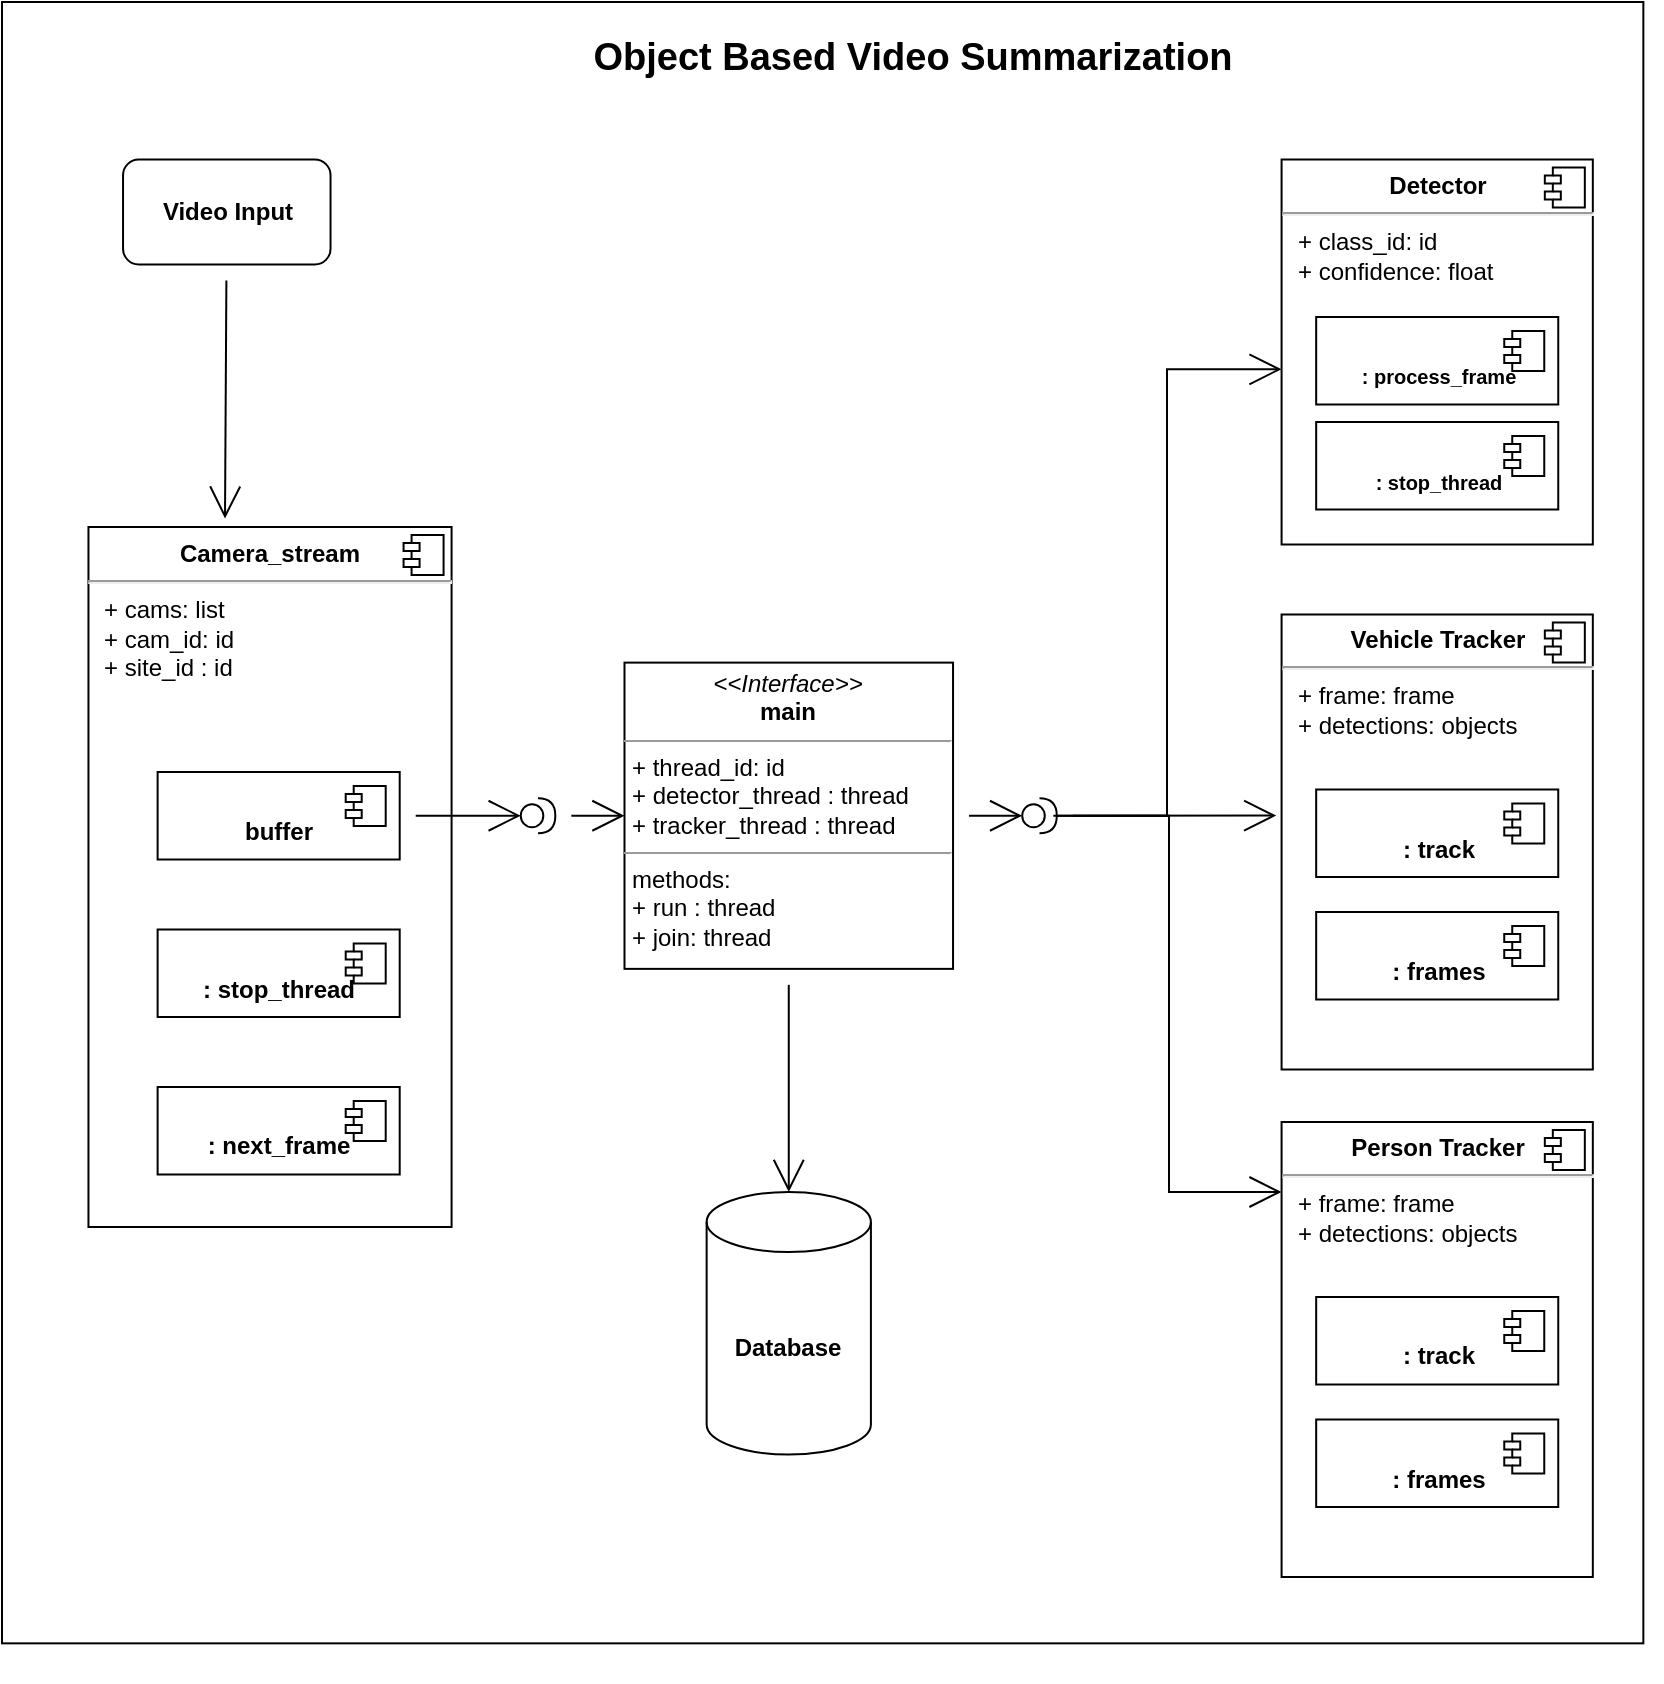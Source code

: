 <mxfile version="15.3.5" type="github">
  <diagram name="Page-1" id="c4acf3e9-155e-7222-9cf6-157b1a14988f">
    <mxGraphModel dx="2062" dy="1141" grid="1" gridSize="10" guides="1" tooltips="1" connect="1" arrows="1" fold="1" page="1" pageScale="1" pageWidth="850" pageHeight="1100" background="none" math="0" shadow="0">
      <root>
        <mxCell id="0" />
        <mxCell id="1" parent="0" />
        <mxCell id="iDFG-dYF0voFgnFOYbue-16" value="" style="group" vertex="1" connectable="0" parent="1">
          <mxGeometry x="10" y="90" width="830" height="840" as="geometry" />
        </mxCell>
        <mxCell id="FDL3EOboaCRYGbFpYxJP-1" value="&lt;p style=&quot;margin: 0px ; margin-top: 6px ; text-align: center&quot;&gt;&lt;b&gt;Camera_stream&lt;/b&gt;&lt;/p&gt;&lt;hr&gt;&lt;p style=&quot;margin: 0px ; margin-left: 8px&quot;&gt;+ cams: list&lt;br&gt;+ cam_id: id&lt;/p&gt;&lt;p style=&quot;margin: 0px ; margin-left: 8px&quot;&gt;+ site_id : id&lt;/p&gt;&lt;p style=&quot;margin: 0px ; margin-left: 8px&quot;&gt;&lt;span style=&quot;white-space: pre&quot;&gt; &lt;/span&gt;&lt;span style=&quot;white-space: pre&quot;&gt; &lt;/span&gt;&lt;br&gt;&lt;/p&gt;" style="align=left;overflow=fill;html=1;dropTarget=0;hachureGap=4;pointerEvents=0;" parent="iDFG-dYF0voFgnFOYbue-16" vertex="1">
          <mxGeometry x="43.229" y="262.5" width="181.562" height="350" as="geometry" />
        </mxCell>
        <mxCell id="FDL3EOboaCRYGbFpYxJP-2" value="" style="shape=component;jettyWidth=8;jettyHeight=4;" parent="FDL3EOboaCRYGbFpYxJP-1" vertex="1">
          <mxGeometry x="1" width="20" height="20" relative="1" as="geometry">
            <mxPoint x="-24" y="4" as="offset" />
          </mxGeometry>
        </mxCell>
        <mxCell id="FDL3EOboaCRYGbFpYxJP-3" value="&lt;p style=&quot;margin: 0px ; margin-top: 6px ; text-align: center&quot;&gt;&lt;b&gt;Detector&lt;/b&gt;&lt;/p&gt;&lt;hr&gt;&lt;p style=&quot;margin: 0px ; margin-left: 8px&quot;&gt;+ class_id: id&lt;br&gt;+ confidence: float&amp;nbsp;&lt;/p&gt;" style="align=left;overflow=fill;html=1;dropTarget=0;hachureGap=4;pointerEvents=0;" parent="iDFG-dYF0voFgnFOYbue-16" vertex="1">
          <mxGeometry x="639.792" y="78.75" width="155.625" height="192.5" as="geometry" />
        </mxCell>
        <mxCell id="FDL3EOboaCRYGbFpYxJP-4" value="" style="shape=component;jettyWidth=8;jettyHeight=4;" parent="FDL3EOboaCRYGbFpYxJP-3" vertex="1">
          <mxGeometry x="1" width="20" height="20" relative="1" as="geometry">
            <mxPoint x="-24" y="4" as="offset" />
          </mxGeometry>
        </mxCell>
        <mxCell id="FDL3EOboaCRYGbFpYxJP-5" value="&lt;p style=&quot;margin: 0px ; margin-top: 6px ; text-align: center&quot;&gt;&lt;b&gt;Vehicle Tracker&lt;/b&gt;&lt;/p&gt;&lt;hr&gt;&lt;p style=&quot;margin: 0px ; margin-left: 8px&quot;&gt;+ frame: frame&lt;br&gt;+ detections: objects&lt;/p&gt;&lt;p style=&quot;margin: 0px ; margin-left: 8px&quot;&gt;&lt;br&gt;&lt;/p&gt;" style="align=left;overflow=fill;html=1;dropTarget=0;hachureGap=4;pointerEvents=0;" parent="iDFG-dYF0voFgnFOYbue-16" vertex="1">
          <mxGeometry x="639.792" y="306.25" width="155.625" height="227.5" as="geometry" />
        </mxCell>
        <mxCell id="FDL3EOboaCRYGbFpYxJP-6" value="" style="shape=component;jettyWidth=8;jettyHeight=4;" parent="FDL3EOboaCRYGbFpYxJP-5" vertex="1">
          <mxGeometry x="1" width="20" height="20" relative="1" as="geometry">
            <mxPoint x="-24" y="4" as="offset" />
          </mxGeometry>
        </mxCell>
        <mxCell id="FDL3EOboaCRYGbFpYxJP-10" value="&lt;br&gt;&lt;b&gt;: next_frame&lt;/b&gt;" style="html=1;dropTarget=0;hachureGap=4;pointerEvents=0;" parent="iDFG-dYF0voFgnFOYbue-16" vertex="1">
          <mxGeometry x="77.812" y="542.5" width="121.042" height="43.75" as="geometry" />
        </mxCell>
        <mxCell id="FDL3EOboaCRYGbFpYxJP-11" value="" style="shape=module;jettyWidth=8;jettyHeight=4;" parent="FDL3EOboaCRYGbFpYxJP-10" vertex="1">
          <mxGeometry x="1" width="20" height="20" relative="1" as="geometry">
            <mxPoint x="-27" y="7" as="offset" />
          </mxGeometry>
        </mxCell>
        <mxCell id="FDL3EOboaCRYGbFpYxJP-16" value="&lt;br&gt;&lt;b&gt;: stop_thread&lt;/b&gt;" style="html=1;dropTarget=0;hachureGap=4;pointerEvents=0;" parent="iDFG-dYF0voFgnFOYbue-16" vertex="1">
          <mxGeometry x="77.812" y="463.75" width="121.042" height="43.75" as="geometry" />
        </mxCell>
        <mxCell id="FDL3EOboaCRYGbFpYxJP-17" value="" style="shape=module;jettyWidth=8;jettyHeight=4;" parent="FDL3EOboaCRYGbFpYxJP-16" vertex="1">
          <mxGeometry x="1" width="20" height="20" relative="1" as="geometry">
            <mxPoint x="-27" y="7" as="offset" />
          </mxGeometry>
        </mxCell>
        <mxCell id="FDL3EOboaCRYGbFpYxJP-21" value="&lt;br&gt;&lt;b&gt;buffer&lt;/b&gt;" style="html=1;dropTarget=0;hachureGap=4;pointerEvents=0;" parent="iDFG-dYF0voFgnFOYbue-16" vertex="1">
          <mxGeometry x="77.812" y="385" width="121.042" height="43.75" as="geometry" />
        </mxCell>
        <mxCell id="FDL3EOboaCRYGbFpYxJP-22" value="" style="shape=module;jettyWidth=8;jettyHeight=4;" parent="FDL3EOboaCRYGbFpYxJP-21" vertex="1">
          <mxGeometry x="1" width="20" height="20" relative="1" as="geometry">
            <mxPoint x="-27" y="7" as="offset" />
          </mxGeometry>
        </mxCell>
        <mxCell id="FDL3EOboaCRYGbFpYxJP-76" style="edgeStyle=none;curved=1;rounded=0;orthogonalLoop=1;jettySize=auto;html=1;entryX=0.376;entryY=-0.012;entryDx=0;entryDy=0;entryPerimeter=0;endArrow=open;startSize=14;endSize=14;sourcePerimeterSpacing=8;targetPerimeterSpacing=8;" parent="iDFG-dYF0voFgnFOYbue-16" source="FDL3EOboaCRYGbFpYxJP-23" target="FDL3EOboaCRYGbFpYxJP-1" edge="1">
          <mxGeometry relative="1" as="geometry" />
        </mxCell>
        <mxCell id="FDL3EOboaCRYGbFpYxJP-23" value="&lt;b&gt;Video Input&lt;/b&gt;" style="rounded=1;whiteSpace=wrap;html=1;hachureGap=4;pointerEvents=0;" parent="iDFG-dYF0voFgnFOYbue-16" vertex="1">
          <mxGeometry x="60.521" y="78.75" width="103.75" height="52.5" as="geometry" />
        </mxCell>
        <mxCell id="FDL3EOboaCRYGbFpYxJP-85" style="edgeStyle=elbowEdgeStyle;rounded=0;orthogonalLoop=1;jettySize=auto;html=1;entryX=0;entryY=0.545;entryDx=0;entryDy=0;entryPerimeter=0;endArrow=open;startSize=14;endSize=14;sourcePerimeterSpacing=8;targetPerimeterSpacing=8;" parent="iDFG-dYF0voFgnFOYbue-16" target="FDL3EOboaCRYGbFpYxJP-3" edge="1">
          <mxGeometry relative="1" as="geometry">
            <mxPoint x="525.667" y="406.875" as="sourcePoint" />
          </mxGeometry>
        </mxCell>
        <mxCell id="FDL3EOboaCRYGbFpYxJP-68" value="" style="shape=providedRequiredInterface;html=1;verticalLabelPosition=bottom;hachureGap=4;pointerEvents=0;" parent="iDFG-dYF0voFgnFOYbue-16" vertex="1">
          <mxGeometry x="259.375" y="398.125" width="17.292" height="17.5" as="geometry" />
        </mxCell>
        <mxCell id="FDL3EOboaCRYGbFpYxJP-60" style="edgeStyle=none;curved=1;rounded=0;orthogonalLoop=1;jettySize=auto;html=1;entryX=0;entryY=0.5;entryDx=0;entryDy=0;entryPerimeter=0;endArrow=open;startSize=14;endSize=14;sourcePerimeterSpacing=8;targetPerimeterSpacing=8;" parent="iDFG-dYF0voFgnFOYbue-16" source="FDL3EOboaCRYGbFpYxJP-21" target="FDL3EOboaCRYGbFpYxJP-68" edge="1">
          <mxGeometry relative="1" as="geometry">
            <mxPoint x="224.792" y="406.875" as="targetPoint" />
          </mxGeometry>
        </mxCell>
        <mxCell id="FDL3EOboaCRYGbFpYxJP-70" value="&lt;font style=&quot;font-size: 10px&quot;&gt;&lt;br&gt;&lt;b&gt;: process_frame&lt;/b&gt;&lt;/font&gt;" style="html=1;dropTarget=0;hachureGap=4;pointerEvents=0;" parent="iDFG-dYF0voFgnFOYbue-16" vertex="1">
          <mxGeometry x="657.083" y="157.5" width="121.042" height="43.75" as="geometry" />
        </mxCell>
        <mxCell id="FDL3EOboaCRYGbFpYxJP-71" value="" style="shape=module;jettyWidth=8;jettyHeight=4;" parent="FDL3EOboaCRYGbFpYxJP-70" vertex="1">
          <mxGeometry x="1" width="20" height="20" relative="1" as="geometry">
            <mxPoint x="-27" y="7" as="offset" />
          </mxGeometry>
        </mxCell>
        <mxCell id="FDL3EOboaCRYGbFpYxJP-72" value="&lt;font style=&quot;font-size: 10px&quot;&gt;&lt;br&gt;&lt;b&gt;: stop_thread&lt;/b&gt;&lt;/font&gt;" style="html=1;dropTarget=0;hachureGap=4;pointerEvents=0;" parent="iDFG-dYF0voFgnFOYbue-16" vertex="1">
          <mxGeometry x="657.083" y="210" width="121.042" height="43.75" as="geometry" />
        </mxCell>
        <mxCell id="FDL3EOboaCRYGbFpYxJP-73" value="" style="shape=module;jettyWidth=8;jettyHeight=4;" parent="FDL3EOboaCRYGbFpYxJP-72" vertex="1">
          <mxGeometry x="1" width="20" height="20" relative="1" as="geometry">
            <mxPoint x="-27" y="7" as="offset" />
          </mxGeometry>
        </mxCell>
        <mxCell id="FDL3EOboaCRYGbFpYxJP-77" value="&lt;br&gt;&lt;b&gt;: track&lt;/b&gt;" style="html=1;dropTarget=0;hachureGap=4;pointerEvents=0;" parent="iDFG-dYF0voFgnFOYbue-16" vertex="1">
          <mxGeometry x="657.083" y="393.75" width="121.042" height="43.75" as="geometry" />
        </mxCell>
        <mxCell id="FDL3EOboaCRYGbFpYxJP-78" value="" style="shape=module;jettyWidth=8;jettyHeight=4;" parent="FDL3EOboaCRYGbFpYxJP-77" vertex="1">
          <mxGeometry x="1" width="20" height="20" relative="1" as="geometry">
            <mxPoint x="-27" y="7" as="offset" />
          </mxGeometry>
        </mxCell>
        <mxCell id="FDL3EOboaCRYGbFpYxJP-79" value="&lt;br&gt;&lt;b&gt;: frames&lt;/b&gt;" style="html=1;dropTarget=0;hachureGap=4;pointerEvents=0;" parent="iDFG-dYF0voFgnFOYbue-16" vertex="1">
          <mxGeometry x="657.083" y="455.0" width="121.042" height="43.75" as="geometry" />
        </mxCell>
        <mxCell id="FDL3EOboaCRYGbFpYxJP-80" value="" style="shape=module;jettyWidth=8;jettyHeight=4;" parent="FDL3EOboaCRYGbFpYxJP-79" vertex="1">
          <mxGeometry x="1" width="20" height="20" relative="1" as="geometry">
            <mxPoint x="-27" y="7" as="offset" />
          </mxGeometry>
        </mxCell>
        <mxCell id="FDL3EOboaCRYGbFpYxJP-86" style="edgeStyle=elbowEdgeStyle;rounded=0;orthogonalLoop=1;jettySize=auto;html=1;endArrow=open;startSize=14;endSize=14;sourcePerimeterSpacing=8;targetPerimeterSpacing=8;exitX=1;exitY=0.5;exitDx=0;exitDy=0;exitPerimeter=0;" parent="iDFG-dYF0voFgnFOYbue-16" source="iDFG-dYF0voFgnFOYbue-3" edge="1">
          <mxGeometry relative="1" as="geometry">
            <mxPoint x="518.75" y="406.875" as="sourcePoint" />
            <mxPoint x="639.792" y="595" as="targetPoint" />
          </mxGeometry>
        </mxCell>
        <mxCell id="FDL3EOboaCRYGbFpYxJP-88" value="&lt;b&gt;Database&lt;/b&gt;" style="shape=cylinder3;whiteSpace=wrap;html=1;boundedLbl=1;backgroundOutline=1;size=15;hachureGap=4;pointerEvents=0;" parent="iDFG-dYF0voFgnFOYbue-16" vertex="1">
          <mxGeometry x="352.318" y="595" width="82.135" height="131.25" as="geometry" />
        </mxCell>
        <mxCell id="FDL3EOboaCRYGbFpYxJP-94" value="&lt;font style=&quot;font-size: 19px&quot;&gt;&lt;b&gt;Object Based Video Summarization&lt;/b&gt;&lt;/font&gt;" style="text;html=1;align=center;verticalAlign=middle;resizable=0;points=[];autosize=1;strokeColor=none;fillColor=none;" parent="iDFG-dYF0voFgnFOYbue-16" vertex="1">
          <mxGeometry x="285.312" y="17.5" width="340" height="20" as="geometry" />
        </mxCell>
        <mxCell id="iDFG-dYF0voFgnFOYbue-1" value="&lt;p style=&quot;margin: 0px ; margin-top: 6px ; text-align: center&quot;&gt;&lt;b&gt;Person Tracker&lt;/b&gt;&lt;/p&gt;&lt;hr&gt;&lt;p style=&quot;margin: 0px ; margin-left: 8px&quot;&gt;+ frame: frame&lt;br&gt;+ detections: objects&lt;/p&gt;&lt;p style=&quot;margin: 0px ; margin-left: 8px&quot;&gt;&lt;br&gt;&lt;/p&gt;" style="align=left;overflow=fill;html=1;dropTarget=0;hachureGap=4;pointerEvents=0;" vertex="1" parent="iDFG-dYF0voFgnFOYbue-16">
          <mxGeometry x="639.792" y="560" width="155.625" height="227.5" as="geometry" />
        </mxCell>
        <mxCell id="iDFG-dYF0voFgnFOYbue-2" value="" style="shape=component;jettyWidth=8;jettyHeight=4;" vertex="1" parent="iDFG-dYF0voFgnFOYbue-1">
          <mxGeometry x="1" width="20" height="20" relative="1" as="geometry">
            <mxPoint x="-24" y="4" as="offset" />
          </mxGeometry>
        </mxCell>
        <mxCell id="iDFG-dYF0voFgnFOYbue-4" style="edgeStyle=none;curved=1;rounded=0;orthogonalLoop=1;jettySize=auto;html=1;endArrow=open;startSize=14;endSize=14;sourcePerimeterSpacing=8;targetPerimeterSpacing=8;entryX=-0.017;entryY=0.442;entryDx=0;entryDy=0;entryPerimeter=0;" edge="1" parent="iDFG-dYF0voFgnFOYbue-16" source="iDFG-dYF0voFgnFOYbue-3" target="FDL3EOboaCRYGbFpYxJP-5">
          <mxGeometry relative="1" as="geometry" />
        </mxCell>
        <mxCell id="iDFG-dYF0voFgnFOYbue-3" value="" style="shape=providedRequiredInterface;html=1;verticalLabelPosition=bottom;hachureGap=4;pointerEvents=0;" vertex="1" parent="iDFG-dYF0voFgnFOYbue-16">
          <mxGeometry x="510.104" y="398.125" width="17.292" height="17.5" as="geometry" />
        </mxCell>
        <mxCell id="iDFG-dYF0voFgnFOYbue-5" value="&lt;br&gt;&lt;b&gt;: track&lt;/b&gt;" style="html=1;dropTarget=0;hachureGap=4;pointerEvents=0;" vertex="1" parent="iDFG-dYF0voFgnFOYbue-16">
          <mxGeometry x="657.083" y="647.5" width="121.042" height="43.75" as="geometry" />
        </mxCell>
        <mxCell id="iDFG-dYF0voFgnFOYbue-6" value="" style="shape=module;jettyWidth=8;jettyHeight=4;" vertex="1" parent="iDFG-dYF0voFgnFOYbue-5">
          <mxGeometry x="1" width="20" height="20" relative="1" as="geometry">
            <mxPoint x="-27" y="7" as="offset" />
          </mxGeometry>
        </mxCell>
        <mxCell id="iDFG-dYF0voFgnFOYbue-7" value="&lt;br&gt;&lt;b&gt;: frames&lt;/b&gt;" style="html=1;dropTarget=0;hachureGap=4;pointerEvents=0;" vertex="1" parent="iDFG-dYF0voFgnFOYbue-16">
          <mxGeometry x="657.083" y="708.75" width="121.042" height="43.75" as="geometry" />
        </mxCell>
        <mxCell id="iDFG-dYF0voFgnFOYbue-8" value="" style="shape=module;jettyWidth=8;jettyHeight=4;" vertex="1" parent="iDFG-dYF0voFgnFOYbue-7">
          <mxGeometry x="1" width="20" height="20" relative="1" as="geometry">
            <mxPoint x="-27" y="7" as="offset" />
          </mxGeometry>
        </mxCell>
        <mxCell id="iDFG-dYF0voFgnFOYbue-11" style="edgeStyle=none;curved=1;rounded=0;orthogonalLoop=1;jettySize=auto;html=1;endArrow=open;startSize=14;endSize=14;sourcePerimeterSpacing=8;targetPerimeterSpacing=8;entryX=0.5;entryY=0;entryDx=0;entryDy=0;entryPerimeter=0;" edge="1" parent="iDFG-dYF0voFgnFOYbue-16" source="iDFG-dYF0voFgnFOYbue-9" target="FDL3EOboaCRYGbFpYxJP-88">
          <mxGeometry relative="1" as="geometry" />
        </mxCell>
        <mxCell id="iDFG-dYF0voFgnFOYbue-13" style="edgeStyle=none;curved=1;rounded=0;orthogonalLoop=1;jettySize=auto;html=1;entryX=0;entryY=0.5;entryDx=0;entryDy=0;entryPerimeter=0;endArrow=open;startSize=14;endSize=14;sourcePerimeterSpacing=8;targetPerimeterSpacing=8;" edge="1" parent="iDFG-dYF0voFgnFOYbue-16" source="iDFG-dYF0voFgnFOYbue-9" target="iDFG-dYF0voFgnFOYbue-3">
          <mxGeometry relative="1" as="geometry" />
        </mxCell>
        <mxCell id="iDFG-dYF0voFgnFOYbue-9" value="&lt;p style=&quot;margin: 0px ; margin-top: 4px ; text-align: center&quot;&gt;&lt;i&gt;&amp;lt;&amp;lt;Interface&amp;gt;&amp;gt;&lt;/i&gt;&lt;br&gt;&lt;b&gt;main&lt;/b&gt;&lt;/p&gt;&lt;hr size=&quot;1&quot;&gt;&lt;p style=&quot;margin: 0px ; margin-left: 4px&quot;&gt;+ thread_id: id&lt;/p&gt;&lt;p style=&quot;margin: 0px ; margin-left: 4px&quot;&gt;+ detector_thread : thread&lt;/p&gt;&lt;p style=&quot;margin: 0px ; margin-left: 4px&quot;&gt;+ tracker_thread : thread&lt;/p&gt;&lt;hr size=&quot;1&quot;&gt;&lt;p style=&quot;margin: 0px ; margin-left: 4px&quot;&gt;methods:&lt;/p&gt;&lt;p style=&quot;margin: 0px ; margin-left: 4px&quot;&gt;+ run : thread&lt;br&gt;+ join: thread&lt;/p&gt;" style="verticalAlign=top;align=left;overflow=fill;fontSize=12;fontFamily=Helvetica;html=1;hachureGap=4;pointerEvents=0;" vertex="1" parent="iDFG-dYF0voFgnFOYbue-16">
          <mxGeometry x="311.25" y="330.312" width="164.271" height="153.125" as="geometry" />
        </mxCell>
        <mxCell id="iDFG-dYF0voFgnFOYbue-14" style="edgeStyle=none;curved=1;rounded=0;orthogonalLoop=1;jettySize=auto;html=1;entryX=0;entryY=0.5;entryDx=0;entryDy=0;endArrow=open;startSize=14;endSize=14;sourcePerimeterSpacing=8;targetPerimeterSpacing=8;" edge="1" parent="iDFG-dYF0voFgnFOYbue-16" source="FDL3EOboaCRYGbFpYxJP-68" target="iDFG-dYF0voFgnFOYbue-9">
          <mxGeometry relative="1" as="geometry" />
        </mxCell>
        <mxCell id="iDFG-dYF0voFgnFOYbue-15" value="" style="whiteSpace=wrap;html=1;aspect=fixed;hachureGap=4;pointerEvents=0;fillColor=none;" vertex="1" parent="iDFG-dYF0voFgnFOYbue-16">
          <mxGeometry width="820.674" height="820.674" as="geometry" />
        </mxCell>
      </root>
    </mxGraphModel>
  </diagram>
</mxfile>
